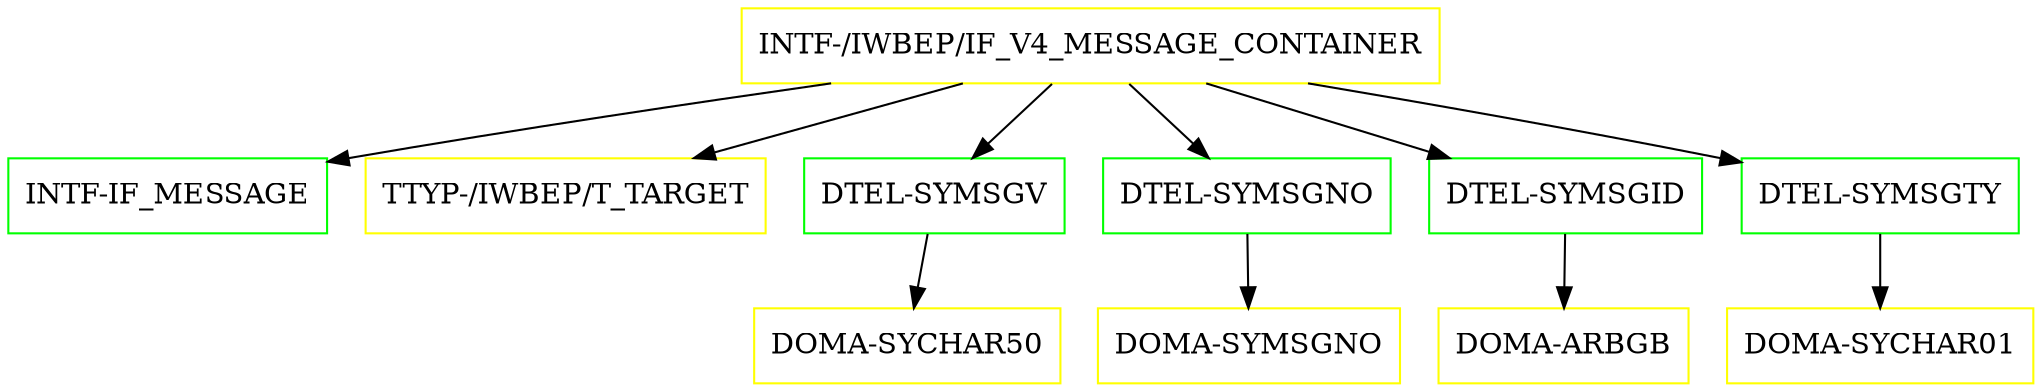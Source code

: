 digraph G {
  "INTF-/IWBEP/IF_V4_MESSAGE_CONTAINER" [shape=box,color=yellow];
  "INTF-IF_MESSAGE" [shape=box,color=green,URL="./INTF_IF_MESSAGE.html"];
  "TTYP-/IWBEP/T_TARGET" [shape=box,color=yellow,URL="./TTYP_%23IWBEP%23T_TARGET.html"];
  "DTEL-SYMSGV" [shape=box,color=green,URL="./DTEL_SYMSGV.html"];
  "DOMA-SYCHAR50" [shape=box,color=yellow,URL="./DOMA_SYCHAR50.html"];
  "DTEL-SYMSGNO" [shape=box,color=green,URL="./DTEL_SYMSGNO.html"];
  "DOMA-SYMSGNO" [shape=box,color=yellow,URL="./DOMA_SYMSGNO.html"];
  "DTEL-SYMSGID" [shape=box,color=green,URL="./DTEL_SYMSGID.html"];
  "DOMA-ARBGB" [shape=box,color=yellow,URL="./DOMA_ARBGB.html"];
  "DTEL-SYMSGTY" [shape=box,color=green,URL="./DTEL_SYMSGTY.html"];
  "DOMA-SYCHAR01" [shape=box,color=yellow,URL="./DOMA_SYCHAR01.html"];
  "INTF-/IWBEP/IF_V4_MESSAGE_CONTAINER" -> "DTEL-SYMSGTY";
  "INTF-/IWBEP/IF_V4_MESSAGE_CONTAINER" -> "DTEL-SYMSGID";
  "INTF-/IWBEP/IF_V4_MESSAGE_CONTAINER" -> "DTEL-SYMSGNO";
  "INTF-/IWBEP/IF_V4_MESSAGE_CONTAINER" -> "DTEL-SYMSGV";
  "INTF-/IWBEP/IF_V4_MESSAGE_CONTAINER" -> "TTYP-/IWBEP/T_TARGET";
  "INTF-/IWBEP/IF_V4_MESSAGE_CONTAINER" -> "INTF-IF_MESSAGE";
  "DTEL-SYMSGV" -> "DOMA-SYCHAR50";
  "DTEL-SYMSGNO" -> "DOMA-SYMSGNO";
  "DTEL-SYMSGID" -> "DOMA-ARBGB";
  "DTEL-SYMSGTY" -> "DOMA-SYCHAR01";
}
